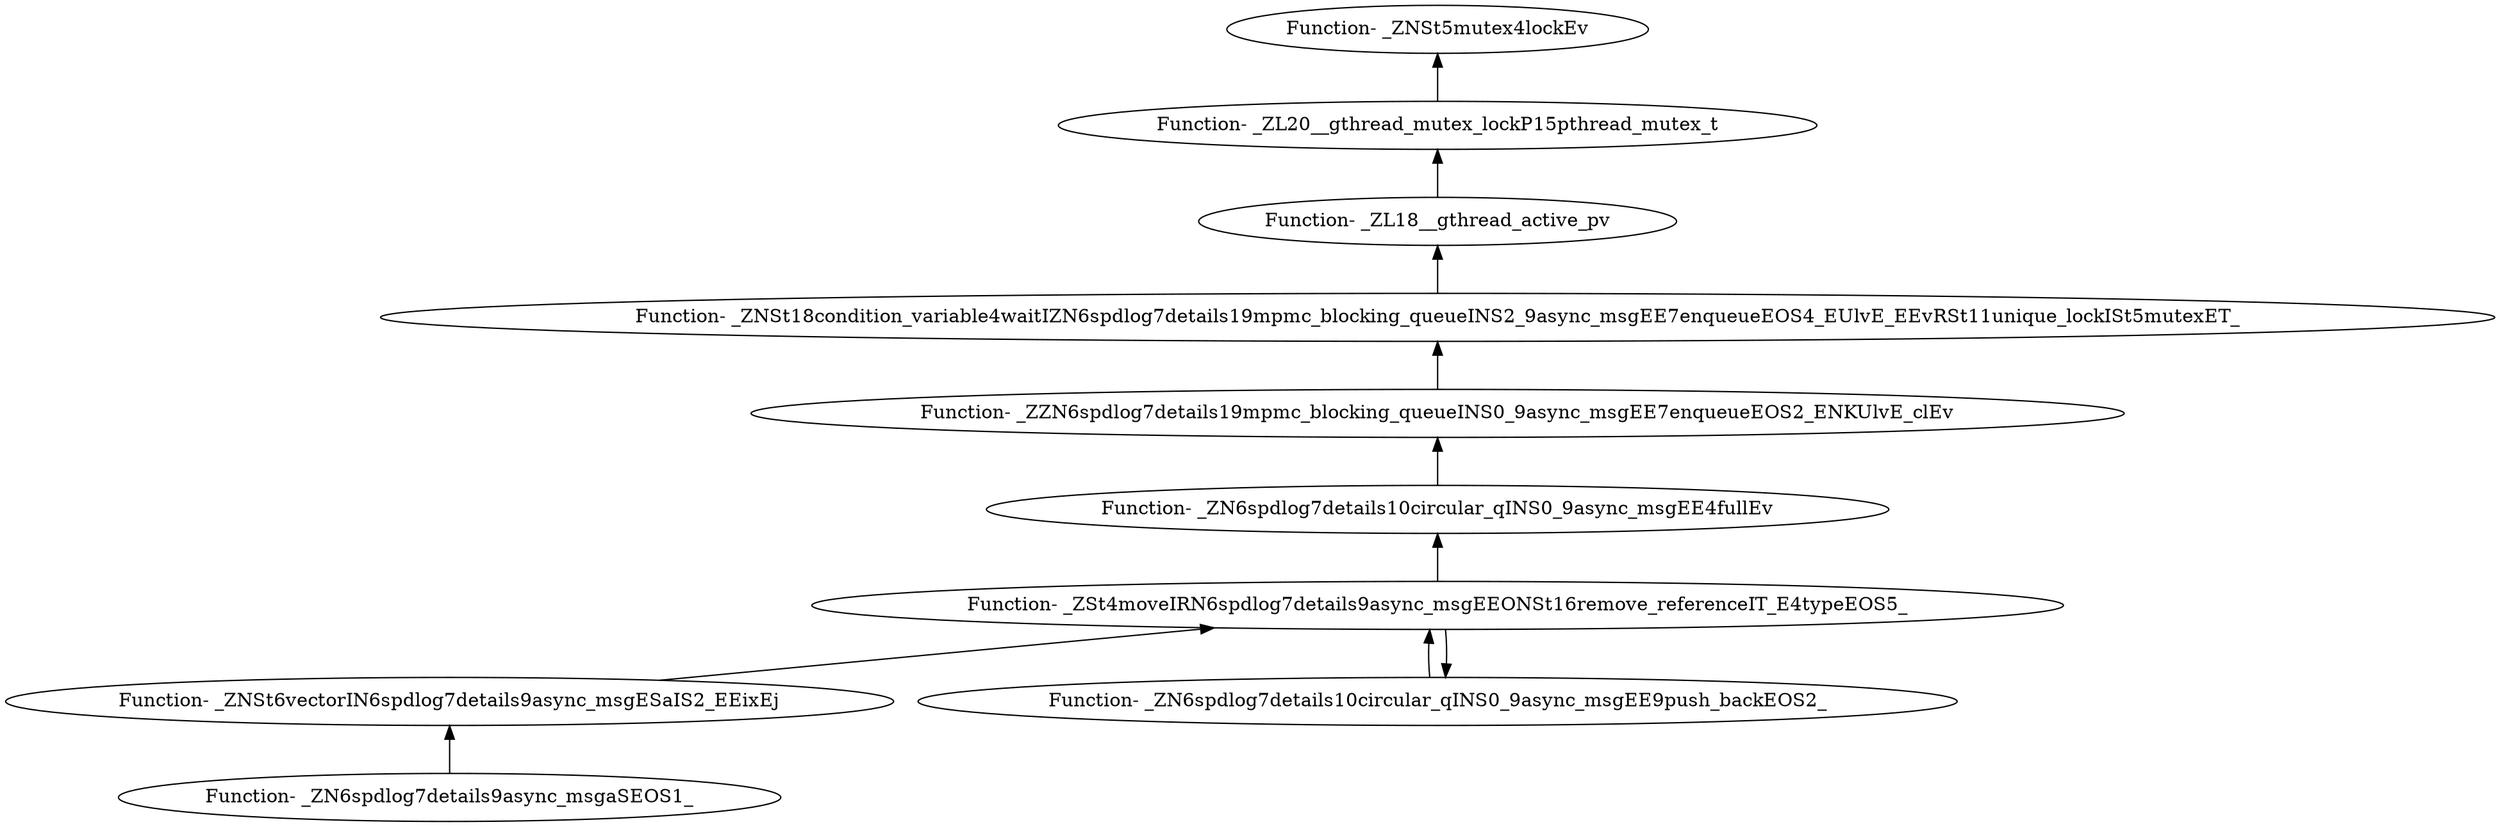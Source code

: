 digraph {
	"Function- _ZN6spdlog7details9async_msgaSEOS1_"
	"Function- _ZNSt6vectorIN6spdlog7details9async_msgESaIS2_EEixEj"
	"Function- _ZNSt6vectorIN6spdlog7details9async_msgESaIS2_EEixEj" -> "Function- _ZN6spdlog7details9async_msgaSEOS1_" [dir=back]
	"Function- _ZSt4moveIRN6spdlog7details9async_msgEEONSt16remove_referenceIT_E4typeEOS5_"
	"Function- _ZSt4moveIRN6spdlog7details9async_msgEEONSt16remove_referenceIT_E4typeEOS5_" -> "Function- _ZNSt6vectorIN6spdlog7details9async_msgESaIS2_EEixEj" [dir=back]
	"Function- _ZN6spdlog7details10circular_qINS0_9async_msgEE9push_backEOS2_"
	"Function- _ZN6spdlog7details10circular_qINS0_9async_msgEE9push_backEOS2_" -> "Function- _ZSt4moveIRN6spdlog7details9async_msgEEONSt16remove_referenceIT_E4typeEOS5_" [dir=back]
	"Function- _ZSt4moveIRN6spdlog7details9async_msgEEONSt16remove_referenceIT_E4typeEOS5_"
	"Function- _ZSt4moveIRN6spdlog7details9async_msgEEONSt16remove_referenceIT_E4typeEOS5_" -> "Function- _ZN6spdlog7details10circular_qINS0_9async_msgEE9push_backEOS2_" [dir=back]
	"Function- _ZN6spdlog7details10circular_qINS0_9async_msgEE4fullEv"
	"Function- _ZN6spdlog7details10circular_qINS0_9async_msgEE4fullEv" -> "Function- _ZSt4moveIRN6spdlog7details9async_msgEEONSt16remove_referenceIT_E4typeEOS5_" [dir=back]
	"Function- _ZZN6spdlog7details19mpmc_blocking_queueINS0_9async_msgEE7enqueueEOS2_ENKUlvE_clEv"
	"Function- _ZZN6spdlog7details19mpmc_blocking_queueINS0_9async_msgEE7enqueueEOS2_ENKUlvE_clEv" -> "Function- _ZN6spdlog7details10circular_qINS0_9async_msgEE4fullEv" [dir=back]
	"Function- _ZNSt18condition_variable4waitIZN6spdlog7details19mpmc_blocking_queueINS2_9async_msgEE7enqueueEOS4_EUlvE_EEvRSt11unique_lockISt5mutexET_"
	"Function- _ZNSt18condition_variable4waitIZN6spdlog7details19mpmc_blocking_queueINS2_9async_msgEE7enqueueEOS4_EUlvE_EEvRSt11unique_lockISt5mutexET_" -> "Function- _ZZN6spdlog7details19mpmc_blocking_queueINS0_9async_msgEE7enqueueEOS2_ENKUlvE_clEv" [dir=back]
	"Function- _ZL18__gthread_active_pv"
	"Function- _ZL18__gthread_active_pv" -> "Function- _ZNSt18condition_variable4waitIZN6spdlog7details19mpmc_blocking_queueINS2_9async_msgEE7enqueueEOS4_EUlvE_EEvRSt11unique_lockISt5mutexET_" [dir=back]
	"Function- _ZL20__gthread_mutex_lockP15pthread_mutex_t"
	"Function- _ZL20__gthread_mutex_lockP15pthread_mutex_t" -> "Function- _ZL18__gthread_active_pv" [dir=back]
	"Function- _ZNSt5mutex4lockEv"
	"Function- _ZNSt5mutex4lockEv" -> "Function- _ZL20__gthread_mutex_lockP15pthread_mutex_t" [dir=back]
}
